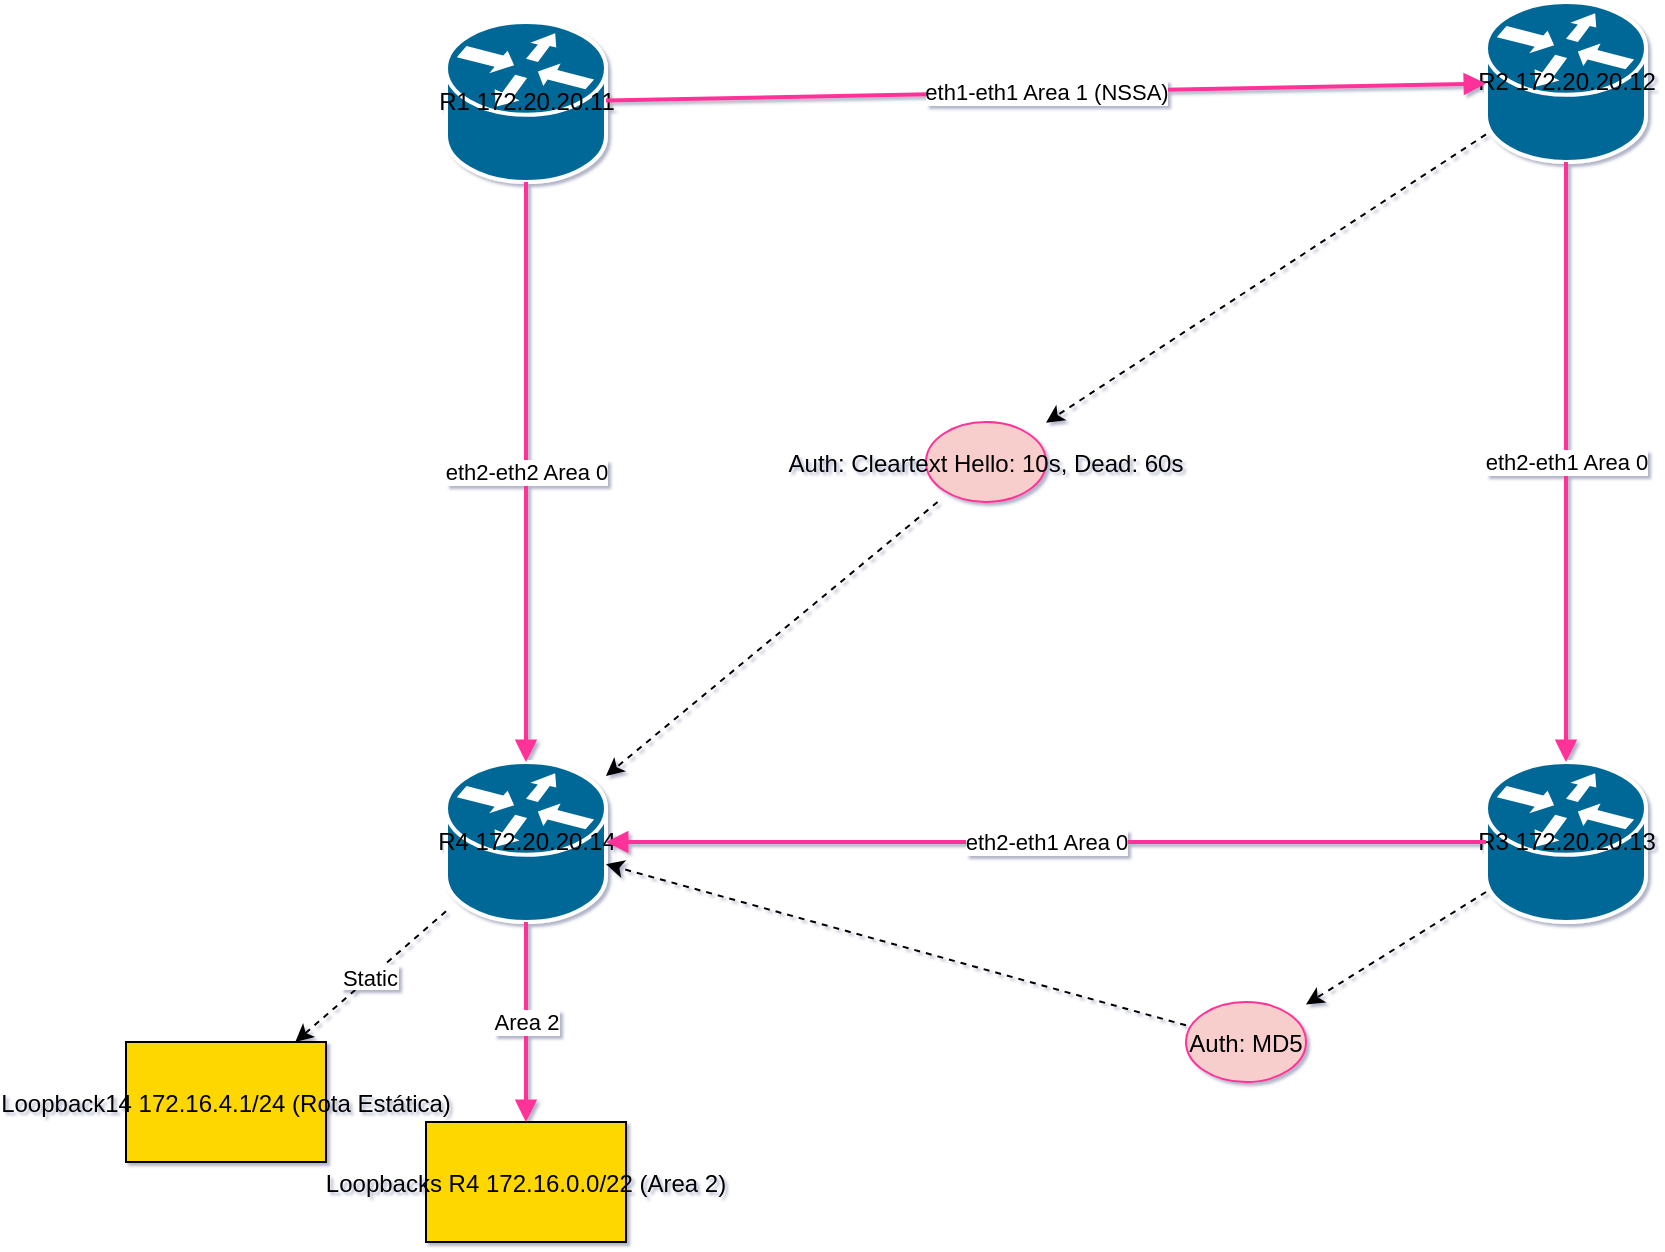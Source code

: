 <mxfile compressed="false">
    <diagram id="OSPF Multiárea Lab" name="OSPF Multiárea Lab">
        <mxGraphModel dx="2437" dy="691" grid="1" gridSize="10" guides="1" tooltips="1" connect="1" arrows="1" fold="1" page="1" pageScale="1" pageWidth="827" pageHeight="1169" math="0" shadow="1">
            <root>
                <mxCell id="0"/>
                <mxCell id="1" parent="0"/>
                <object label="R1 172.20.20.11" id="R1">
                    <mxCell style="shape=mxgraph.cisco.routers.router;html=1;fillColor=#036897;strokeColor=#ffffff;strokeWidth=2;" parent="1" vertex="1">
                        <mxGeometry x="100" y="300" width="80" height="80" as="geometry"/>
                    </mxCell>
                </object>
                <object label="R2 172.20.20.12" id="R2">
                    <mxCell style="shape=mxgraph.cisco.routers.router;html=1;fillColor=#036897;strokeColor=#ffffff;strokeWidth=2;" parent="1" vertex="1">
                        <mxGeometry x="620" y="290" width="80" height="80" as="geometry"/>
                    </mxCell>
                </object>
                <object label="R3 172.20.20.13" id="R3">
                    <mxCell style="shape=mxgraph.cisco.routers.router;html=1;fillColor=#036897;strokeColor=#ffffff;strokeWidth=2;" parent="1" vertex="1">
                        <mxGeometry x="620" y="670" width="80" height="80" as="geometry"/>
                    </mxCell>
                </object>
                <object label="R4 172.20.20.14" id="R4">
                    <mxCell style="shape=mxgraph.cisco.routers.router;html=1;fillColor=#036897;strokeColor=#ffffff;strokeWidth=2;" parent="1" vertex="1">
                        <mxGeometry x="100" y="670" width="80" height="80" as="geometry"/>
                    </mxCell>
                </object>
                <object label="eth1-eth1 Area 1 (NSSA)" source="R1" target="R2" id="ad33d5f774567043f18d5cb3eb96e078">
                    <mxCell style="endArrow=block;html=1;strokeWidth=2;strokeColor=#FF3399;dashed=0;" parent="1" source="R1" target="R2" edge="1">
                        <mxGeometry relative="1" as="geometry"/>
                    </mxCell>
                </object>
                <object label="eth2-eth1 Area 0" source="R2" target="R3" id="e198fb39c8af61955dacb4e3f3784d16">
                    <mxCell style="endArrow=block;html=1;strokeWidth=2;strokeColor=#FF3399;dashed=0;" parent="1" source="R2" target="R3" edge="1">
                        <mxGeometry relative="1" as="geometry"/>
                    </mxCell>
                </object>
                <object label="eth2-eth1 Area 0" source="R3" target="R4" id="dfbdab2e1e5508019f37a7506719a498">
                    <mxCell style="endArrow=block;html=1;strokeWidth=2;strokeColor=#FF3399;dashed=0;" parent="1" source="R3" target="R4" edge="1">
                        <mxGeometry relative="1" as="geometry"/>
                    </mxCell>
                </object>
                <object label="eth2-eth2 Area 0" source="R1" target="R4" id="f260f15736cbc0b2702055b58a564a14">
                    <mxCell style="endArrow=block;html=1;strokeWidth=2;strokeColor=#FF3399;dashed=0;" parent="1" source="R1" target="R4" edge="1">
                        <mxGeometry relative="1" as="geometry"/>
                    </mxCell>
                </object>
                <object label="Auth: Cleartext Hello: 10s, Dead: 60s" id="R2-R4">
                    <mxCell style="shape=ellipse;fillColor=#f8cecc;strokeColor=#FF3399;" parent="1" vertex="1">
                        <mxGeometry x="340" y="500" width="60" height="40" as="geometry"/>
                    </mxCell>
                </object>
                <object label="" source="R2" target="R2-R4" id="d36f13e4097322c9f3b40435af6d3573">
                    <mxCell style="dashed=1;strokeColor=#000000;" parent="1" source="R2" target="R2-R4" edge="1">
                        <mxGeometry relative="1" as="geometry"/>
                    </mxCell>
                </object>
                <object label="" source="R2-R4" target="R4" id="c07eea22a331ebf05d3ba44bc6103202">
                    <mxCell style="dashed=1;strokeColor=#000000;" parent="1" source="R2-R4" target="R4" edge="1">
                        <mxGeometry relative="1" as="geometry"/>
                    </mxCell>
                </object>
                <object label="Auth: MD5" id="R3-R4">
                    <mxCell style="shape=ellipse;fillColor=#f8cecc;strokeColor=#FF3399;" parent="1" vertex="1">
                        <mxGeometry x="470" y="790" width="60" height="40" as="geometry"/>
                    </mxCell>
                </object>
                <object label="" source="R3" target="R3-R4" id="93f80e3af33610f925702e666010f807">
                    <mxCell style="dashed=1;strokeColor=#000000;" parent="1" source="R3" target="R3-R4" edge="1">
                        <mxGeometry relative="1" as="geometry"/>
                    </mxCell>
                </object>
                <object label="" source="R3-R4" target="R4" id="025e9b65b270c62d0e9fc67bb5b779b7">
                    <mxCell style="dashed=1;strokeColor=#000000;" parent="1" source="R3-R4" target="R4" edge="1">
                        <mxGeometry relative="1" as="geometry"/>
                    </mxCell>
                </object>
                <object label="Loopbacks R4 172.16.0.0/22 (Area 2)" id="R4-LB">
                    <mxCell style="shape=rectangle;fillColor=#FFD700;strokeColor=#000000;" parent="1" vertex="1">
                        <mxGeometry x="90" y="850" width="100" height="60" as="geometry"/>
                    </mxCell>
                </object>
                <object label="Area 2" source="R4" target="R4-LB" id="01c8ad4d04a31f30edb35df4c1bdfa92">
                    <mxCell style="endArrow=block;html=1;strokeWidth=2;strokeColor=#FF3399;dashed=0;" parent="1" source="R4" target="R4-LB" edge="1">
                        <mxGeometry relative="1" as="geometry"/>
                    </mxCell>
                </object>
                <object label="Loopback14 172.16.4.1/24 (Rota Estática)" id="R4-LB14">
                    <mxCell style="shape=rectangle;fillColor=#FFD700;strokeColor=#000000;" parent="1" vertex="1">
                        <mxGeometry x="-60" y="810" width="100" height="60" as="geometry"/>
                    </mxCell>
                </object>
                <object label="Static" source="R4" target="R4-LB14" id="562bbb8b2402eacac6eeaeeaa064c2ef">
                    <mxCell style="dashed=1;strokeColor=#000000;" parent="1" source="R4" target="R4-LB14" edge="1">
                        <mxGeometry relative="1" as="geometry"/>
                    </mxCell>
                </object>
            </root>
        </mxGraphModel>
    </diagram>
</mxfile>